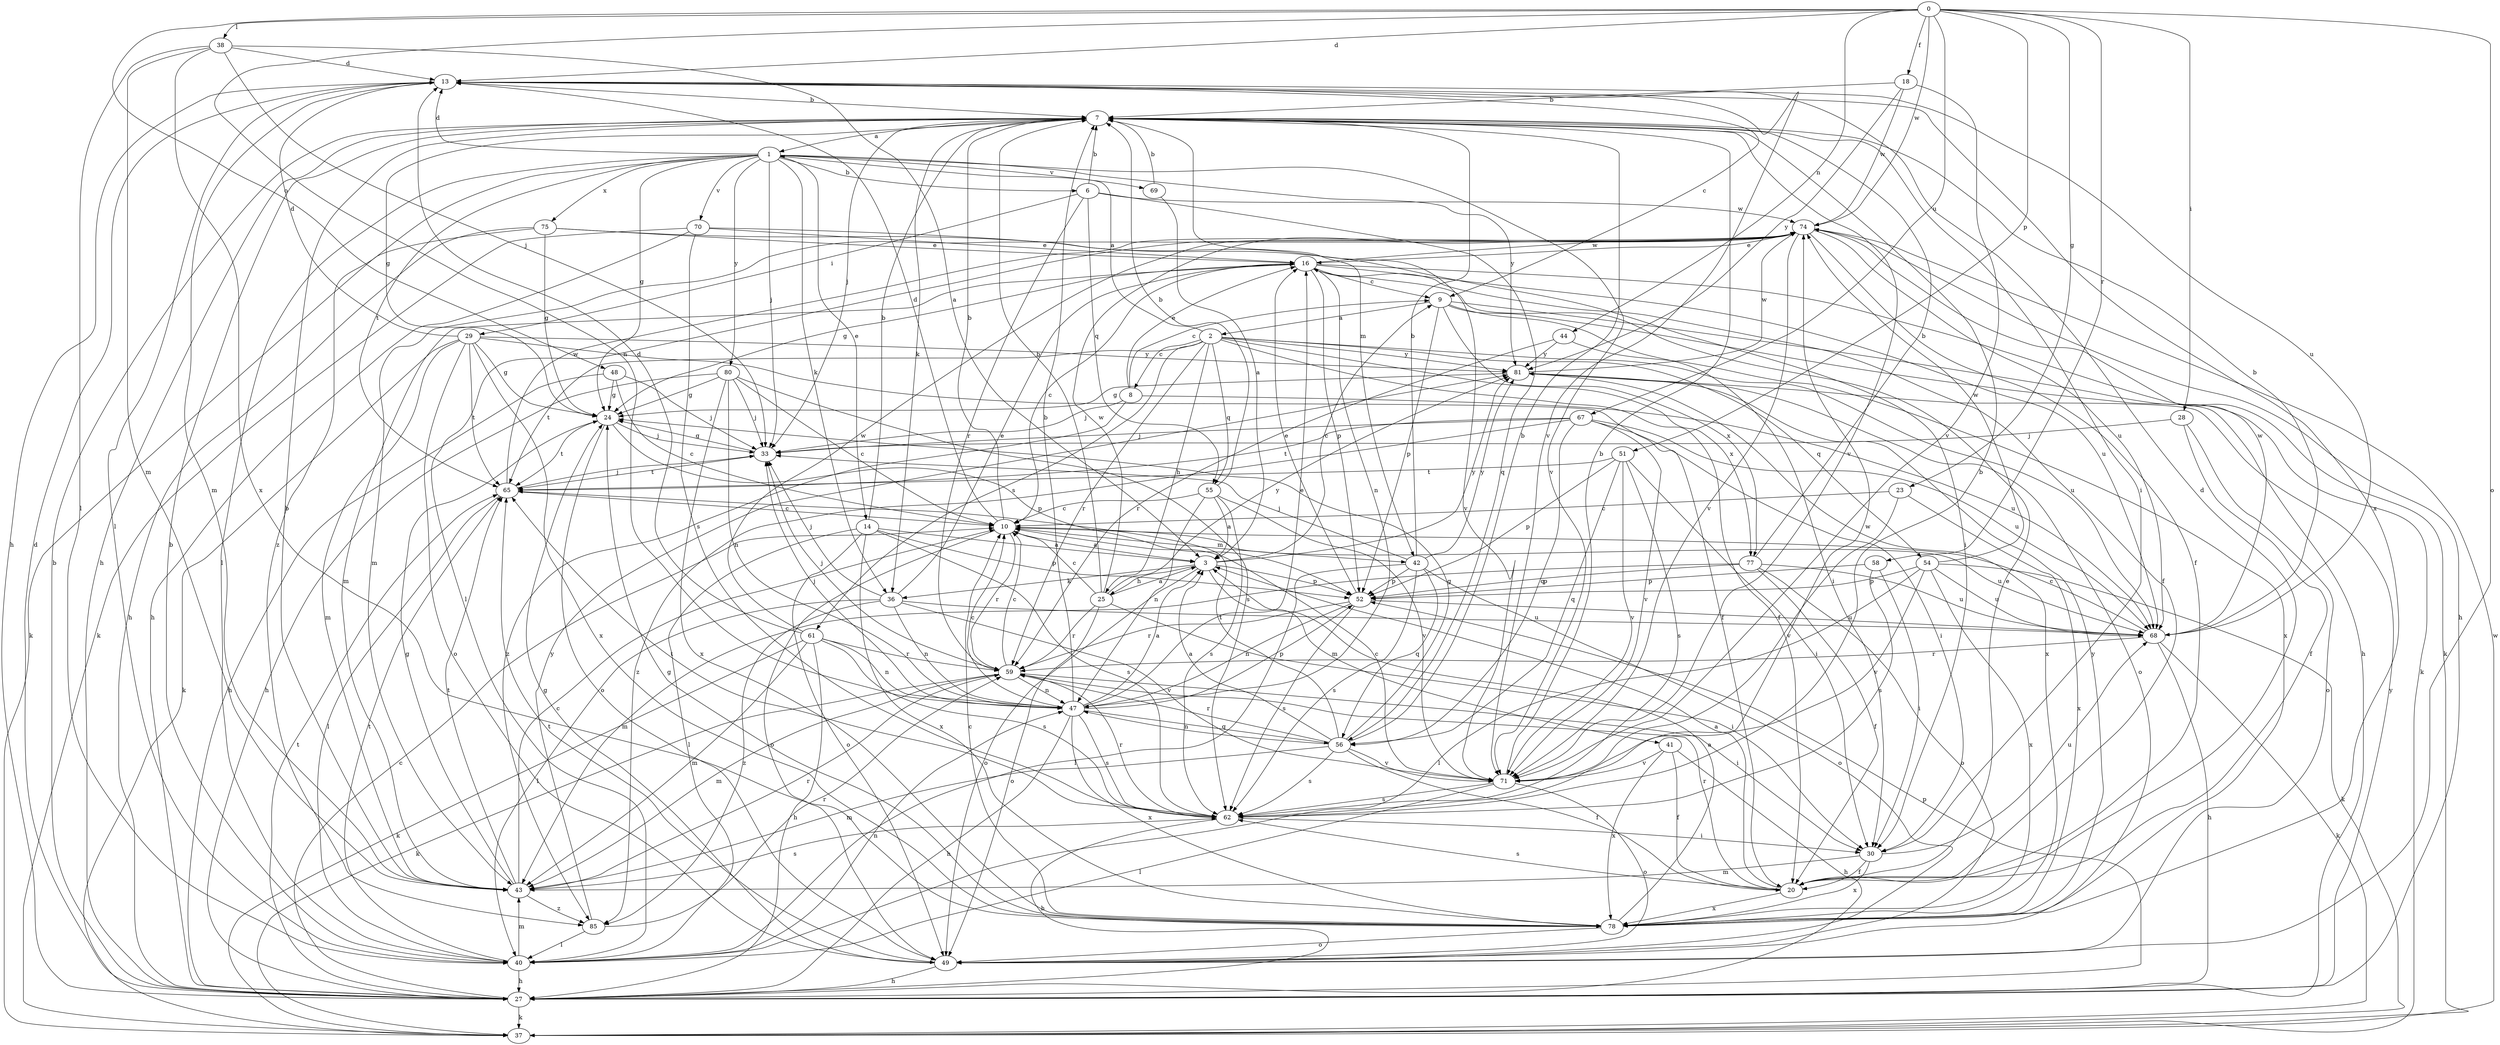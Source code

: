 strict digraph  {
0;
1;
2;
3;
6;
7;
8;
9;
10;
13;
14;
16;
18;
20;
23;
24;
25;
27;
28;
29;
30;
33;
36;
37;
38;
40;
41;
42;
43;
44;
47;
48;
49;
51;
52;
54;
55;
56;
58;
59;
61;
62;
65;
67;
68;
69;
70;
71;
74;
75;
77;
78;
80;
81;
85;
0 -> 13  [label=d];
0 -> 18  [label=f];
0 -> 23  [label=g];
0 -> 28  [label=i];
0 -> 38  [label=l];
0 -> 44  [label=n];
0 -> 47  [label=n];
0 -> 48  [label=o];
0 -> 49  [label=o];
0 -> 51  [label=p];
0 -> 58  [label=r];
0 -> 67  [label=u];
0 -> 74  [label=w];
1 -> 6  [label=b];
1 -> 13  [label=d];
1 -> 14  [label=e];
1 -> 24  [label=g];
1 -> 33  [label=j];
1 -> 36  [label=k];
1 -> 40  [label=l];
1 -> 65  [label=t];
1 -> 69  [label=v];
1 -> 70  [label=v];
1 -> 71  [label=v];
1 -> 75  [label=x];
1 -> 80  [label=y];
1 -> 81  [label=y];
1 -> 85  [label=z];
2 -> 1  [label=a];
2 -> 8  [label=c];
2 -> 20  [label=f];
2 -> 25  [label=h];
2 -> 54  [label=q];
2 -> 55  [label=q];
2 -> 59  [label=r];
2 -> 61  [label=s];
2 -> 65  [label=t];
2 -> 68  [label=u];
2 -> 77  [label=x];
2 -> 81  [label=y];
3 -> 9  [label=c];
3 -> 25  [label=h];
3 -> 36  [label=k];
3 -> 41  [label=m];
3 -> 49  [label=o];
3 -> 52  [label=p];
3 -> 81  [label=y];
6 -> 7  [label=b];
6 -> 29  [label=i];
6 -> 55  [label=q];
6 -> 56  [label=q];
6 -> 59  [label=r];
6 -> 74  [label=w];
7 -> 1  [label=a];
7 -> 24  [label=g];
7 -> 27  [label=h];
7 -> 30  [label=i];
7 -> 33  [label=j];
7 -> 36  [label=k];
7 -> 42  [label=m];
7 -> 71  [label=v];
8 -> 9  [label=c];
8 -> 16  [label=e];
8 -> 33  [label=j];
8 -> 68  [label=u];
8 -> 85  [label=z];
9 -> 2  [label=a];
9 -> 27  [label=h];
9 -> 30  [label=i];
9 -> 37  [label=k];
9 -> 52  [label=p];
9 -> 77  [label=x];
10 -> 3  [label=a];
10 -> 7  [label=b];
10 -> 13  [label=d];
10 -> 42  [label=m];
10 -> 49  [label=o];
10 -> 59  [label=r];
10 -> 68  [label=u];
13 -> 7  [label=b];
13 -> 9  [label=c];
13 -> 27  [label=h];
13 -> 40  [label=l];
13 -> 43  [label=m];
13 -> 68  [label=u];
13 -> 71  [label=v];
13 -> 78  [label=x];
14 -> 3  [label=a];
14 -> 7  [label=b];
14 -> 40  [label=l];
14 -> 49  [label=o];
14 -> 52  [label=p];
14 -> 62  [label=s];
14 -> 78  [label=x];
16 -> 9  [label=c];
16 -> 10  [label=c];
16 -> 20  [label=f];
16 -> 24  [label=g];
16 -> 37  [label=k];
16 -> 43  [label=m];
16 -> 47  [label=n];
16 -> 52  [label=p];
16 -> 68  [label=u];
16 -> 74  [label=w];
18 -> 7  [label=b];
18 -> 71  [label=v];
18 -> 74  [label=w];
18 -> 81  [label=y];
20 -> 3  [label=a];
20 -> 13  [label=d];
20 -> 16  [label=e];
20 -> 59  [label=r];
20 -> 62  [label=s];
20 -> 78  [label=x];
23 -> 10  [label=c];
23 -> 71  [label=v];
23 -> 78  [label=x];
24 -> 33  [label=j];
24 -> 49  [label=o];
24 -> 52  [label=p];
24 -> 65  [label=t];
25 -> 3  [label=a];
25 -> 7  [label=b];
25 -> 10  [label=c];
25 -> 30  [label=i];
25 -> 49  [label=o];
25 -> 59  [label=r];
25 -> 74  [label=w];
25 -> 81  [label=y];
27 -> 7  [label=b];
27 -> 10  [label=c];
27 -> 13  [label=d];
27 -> 37  [label=k];
27 -> 52  [label=p];
27 -> 65  [label=t];
27 -> 81  [label=y];
28 -> 20  [label=f];
28 -> 33  [label=j];
28 -> 49  [label=o];
29 -> 13  [label=d];
29 -> 20  [label=f];
29 -> 24  [label=g];
29 -> 37  [label=k];
29 -> 43  [label=m];
29 -> 49  [label=o];
29 -> 65  [label=t];
29 -> 78  [label=x];
29 -> 81  [label=y];
30 -> 20  [label=f];
30 -> 43  [label=m];
30 -> 68  [label=u];
30 -> 78  [label=x];
33 -> 24  [label=g];
33 -> 65  [label=t];
36 -> 16  [label=e];
36 -> 33  [label=j];
36 -> 40  [label=l];
36 -> 47  [label=n];
36 -> 68  [label=u];
36 -> 71  [label=v];
36 -> 85  [label=z];
37 -> 74  [label=w];
38 -> 3  [label=a];
38 -> 13  [label=d];
38 -> 33  [label=j];
38 -> 40  [label=l];
38 -> 43  [label=m];
38 -> 78  [label=x];
40 -> 7  [label=b];
40 -> 27  [label=h];
40 -> 43  [label=m];
40 -> 47  [label=n];
40 -> 65  [label=t];
41 -> 20  [label=f];
41 -> 27  [label=h];
41 -> 71  [label=v];
41 -> 78  [label=x];
42 -> 7  [label=b];
42 -> 33  [label=j];
42 -> 40  [label=l];
42 -> 49  [label=o];
42 -> 52  [label=p];
42 -> 56  [label=q];
42 -> 62  [label=s];
42 -> 81  [label=y];
43 -> 7  [label=b];
43 -> 10  [label=c];
43 -> 24  [label=g];
43 -> 59  [label=r];
43 -> 62  [label=s];
43 -> 65  [label=t];
43 -> 85  [label=z];
44 -> 59  [label=r];
44 -> 78  [label=x];
44 -> 81  [label=y];
47 -> 3  [label=a];
47 -> 7  [label=b];
47 -> 10  [label=c];
47 -> 16  [label=e];
47 -> 27  [label=h];
47 -> 33  [label=j];
47 -> 52  [label=p];
47 -> 56  [label=q];
47 -> 62  [label=s];
47 -> 78  [label=x];
48 -> 10  [label=c];
48 -> 24  [label=g];
48 -> 27  [label=h];
48 -> 33  [label=j];
49 -> 24  [label=g];
49 -> 27  [label=h];
49 -> 65  [label=t];
51 -> 30  [label=i];
51 -> 52  [label=p];
51 -> 56  [label=q];
51 -> 62  [label=s];
51 -> 65  [label=t];
51 -> 71  [label=v];
52 -> 16  [label=e];
52 -> 47  [label=n];
52 -> 59  [label=r];
52 -> 62  [label=s];
52 -> 68  [label=u];
54 -> 37  [label=k];
54 -> 40  [label=l];
54 -> 52  [label=p];
54 -> 68  [label=u];
54 -> 71  [label=v];
54 -> 74  [label=w];
54 -> 78  [label=x];
55 -> 3  [label=a];
55 -> 7  [label=b];
55 -> 10  [label=c];
55 -> 47  [label=n];
55 -> 62  [label=s];
55 -> 71  [label=v];
56 -> 3  [label=a];
56 -> 7  [label=b];
56 -> 20  [label=f];
56 -> 24  [label=g];
56 -> 43  [label=m];
56 -> 47  [label=n];
56 -> 59  [label=r];
56 -> 62  [label=s];
56 -> 65  [label=t];
56 -> 71  [label=v];
58 -> 30  [label=i];
58 -> 52  [label=p];
58 -> 62  [label=s];
59 -> 10  [label=c];
59 -> 30  [label=i];
59 -> 33  [label=j];
59 -> 37  [label=k];
59 -> 43  [label=m];
59 -> 47  [label=n];
61 -> 13  [label=d];
61 -> 27  [label=h];
61 -> 37  [label=k];
61 -> 43  [label=m];
61 -> 47  [label=n];
61 -> 59  [label=r];
61 -> 62  [label=s];
61 -> 74  [label=w];
62 -> 7  [label=b];
62 -> 27  [label=h];
62 -> 30  [label=i];
62 -> 59  [label=r];
62 -> 65  [label=t];
62 -> 74  [label=w];
65 -> 10  [label=c];
65 -> 33  [label=j];
65 -> 40  [label=l];
65 -> 74  [label=w];
67 -> 30  [label=i];
67 -> 33  [label=j];
67 -> 56  [label=q];
67 -> 65  [label=t];
67 -> 68  [label=u];
67 -> 71  [label=v];
67 -> 85  [label=z];
68 -> 7  [label=b];
68 -> 10  [label=c];
68 -> 27  [label=h];
68 -> 37  [label=k];
68 -> 59  [label=r];
68 -> 74  [label=w];
69 -> 3  [label=a];
69 -> 7  [label=b];
70 -> 16  [label=e];
70 -> 27  [label=h];
70 -> 37  [label=k];
70 -> 62  [label=s];
70 -> 71  [label=v];
71 -> 7  [label=b];
71 -> 10  [label=c];
71 -> 40  [label=l];
71 -> 49  [label=o];
71 -> 62  [label=s];
74 -> 16  [label=e];
74 -> 20  [label=f];
74 -> 27  [label=h];
74 -> 40  [label=l];
74 -> 43  [label=m];
74 -> 68  [label=u];
74 -> 71  [label=v];
75 -> 16  [label=e];
75 -> 24  [label=g];
75 -> 27  [label=h];
75 -> 30  [label=i];
75 -> 37  [label=k];
77 -> 7  [label=b];
77 -> 20  [label=f];
77 -> 43  [label=m];
77 -> 49  [label=o];
77 -> 52  [label=p];
77 -> 68  [label=u];
78 -> 3  [label=a];
78 -> 10  [label=c];
78 -> 24  [label=g];
78 -> 49  [label=o];
78 -> 81  [label=y];
80 -> 10  [label=c];
80 -> 24  [label=g];
80 -> 27  [label=h];
80 -> 33  [label=j];
80 -> 47  [label=n];
80 -> 62  [label=s];
80 -> 78  [label=x];
81 -> 24  [label=g];
81 -> 49  [label=o];
81 -> 74  [label=w];
81 -> 78  [label=x];
85 -> 40  [label=l];
85 -> 59  [label=r];
85 -> 81  [label=y];
}
